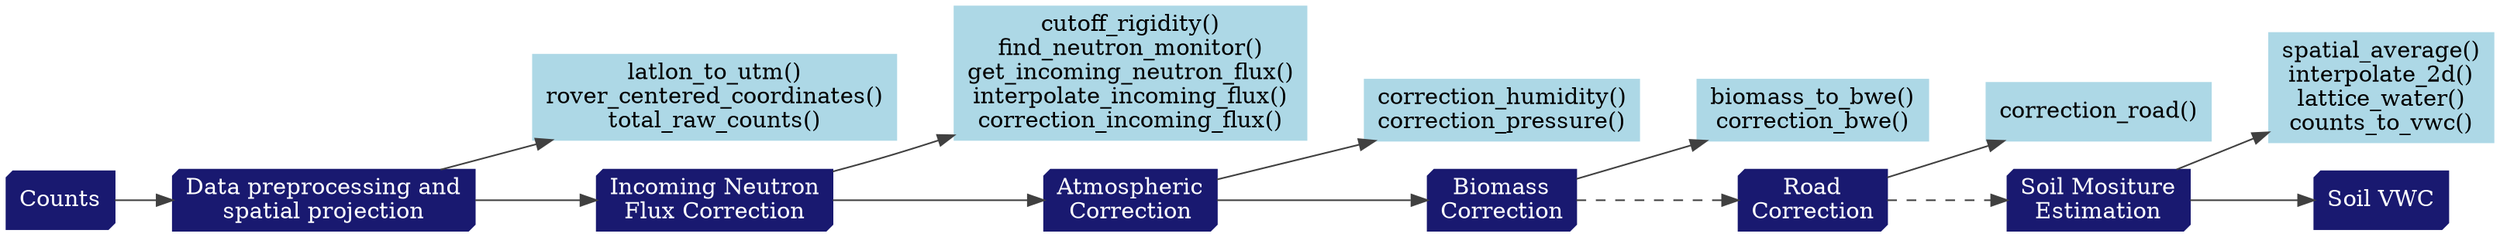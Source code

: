 digraph G {
    graph [rankdir=LR, overlap=false, repulsiveforce=1, dpi = 200, splines=true]
    edge [color="grey25"]

    // New node
    "Counts" [pos="1,1.5!", shape=box3d, color="midnightblue", fontcolor="white", style=filled, group=1];

    // Define Nodes with Positions
    "Data preprocessing and\nspatial projection" [pos="2,1.5!", shape=box3d, color="midnightblue", fontcolor="white", style=filled, group=1];
    "latlon_to_utm()\nrover_centered_coordinates()\ntotal_raw_counts()" [pos="2,1!", shape=box, color="lightblue", fontcolor="black", style=filled];
    
    "Incoming Neutron\nFlux Correction" [pos="3,1.5!", shape=box3d, color="midnightblue", fontcolor="white", style=filled, group=1];
    "cutoff_rigidity()\nfind_neutron_monitor()\nget_incoming_neutron_flux()\ninterpolate_incoming_flux()\ncorrection_incoming_flux()" [pos="3,1!", shape=box, color="lightblue", fontcolor="black", style=filled];

    "Atmospheric\nCorrection" [pos="4,1.5!", shape=box3d, color="midnightblue", fontcolor="white", style=filled, group=1];
    "correction_humidity()\ncorrection_pressure()" [pos="4,1!", shape=box, color="lightblue", fontcolor="black", style=filled];

    "Biomass\nCorrection" [pos="1,.5!", shape=box3d, color="midnightblue", fontcolor="white", style=filled, group=1];
    "biomass_to_bwe()\ncorrection_bwe()" [pos="1,0!", shape=box, color="lightblue", fontcolor="black", style=filled];

    "Road\nCorrection" [pos="2,.5!", shape=box3d, color="midnightblue", fontcolor="white", style=filled, group=1];
    "correction_road()" [pos="2,0!", shape=box, color="lightblue", fontcolor="black", style=filled];

    "Soil Mositure\nEstimation" [pos="3,.5!", shape=box3d, color="midnightblue", fontcolor="white", style=filled, group=1];
    "spatial_average()\ninterpolate_2d()\nlattice_water()\ncounts_to_vwc()" [pos="3,0!", shape=box, color="lightblue", fontcolor="black", style=filled];

    "Soil VWC" [pos="4,.5!", shape=box3d, color="midnightblue", fontcolor="white", style=filled, group=1];
    
    // Define Edges
    "Data preprocessing and\nspatial projection" -> "latlon_to_utm()\nrover_centered_coordinates()\ntotal_raw_counts()"
    "Incoming Neutron\nFlux Correction" -> "cutoff_rigidity()\nfind_neutron_monitor()\nget_incoming_neutron_flux()\ninterpolate_incoming_flux()\ncorrection_incoming_flux()"
    "Atmospheric\nCorrection" -> "correction_humidity()\ncorrection_pressure()"
    "Biomass\nCorrection" -> "biomass_to_bwe()\ncorrection_bwe()"
    "Road\nCorrection" -> "correction_road()"
    "Soil Mositure\nEstimation" -> "spatial_average()\ninterpolate_2d()\nlattice_water()\ncounts_to_vwc()"

    
    // Steps Arrows
    "Counts" -> "Data preprocessing and\nspatial projection"
    "Data preprocessing and\nspatial projection" -> "Incoming Neutron\nFlux Correction"
    "Incoming Neutron\nFlux Correction" -> "Atmospheric\nCorrection"
    "Atmospheric\nCorrection" -> "Biomass\nCorrection"
    "Biomass\nCorrection" -> "Road\nCorrection" [style=dashed]
    "Road\nCorrection" -> "Soil Mositure\nEstimation" [style=dashed]
    "Soil Mositure\nEstimation" -> "Soil VWC"

}
